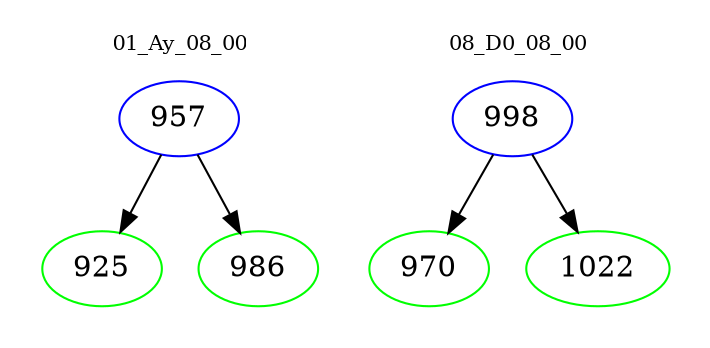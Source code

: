 digraph{
subgraph cluster_0 {
color = white
label = "01_Ay_08_00";
fontsize=10;
T0_957 [label="957", color="blue"]
T0_957 -> T0_925 [color="black"]
T0_925 [label="925", color="green"]
T0_957 -> T0_986 [color="black"]
T0_986 [label="986", color="green"]
}
subgraph cluster_1 {
color = white
label = "08_D0_08_00";
fontsize=10;
T1_998 [label="998", color="blue"]
T1_998 -> T1_970 [color="black"]
T1_970 [label="970", color="green"]
T1_998 -> T1_1022 [color="black"]
T1_1022 [label="1022", color="green"]
}
}
